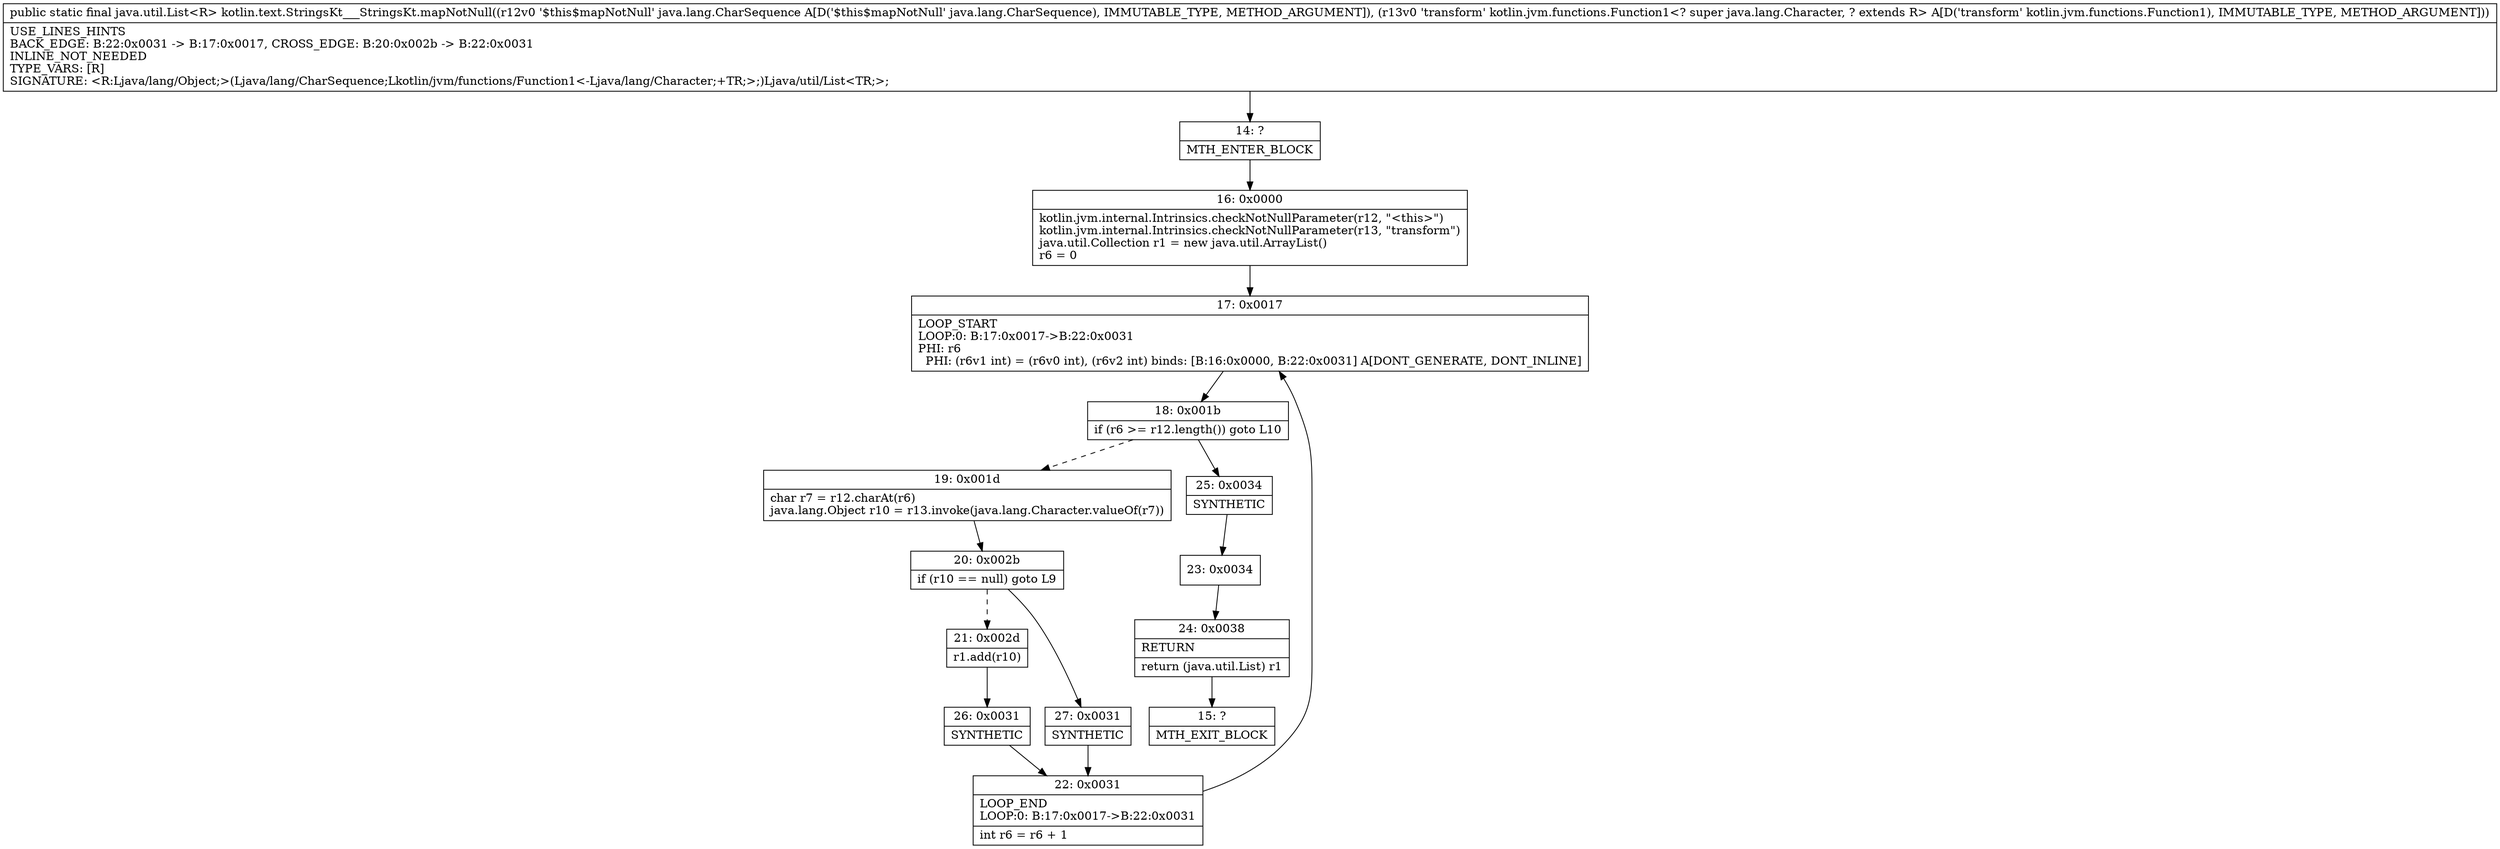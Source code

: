 digraph "CFG forkotlin.text.StringsKt___StringsKt.mapNotNull(Ljava\/lang\/CharSequence;Lkotlin\/jvm\/functions\/Function1;)Ljava\/util\/List;" {
Node_14 [shape=record,label="{14\:\ ?|MTH_ENTER_BLOCK\l}"];
Node_16 [shape=record,label="{16\:\ 0x0000|kotlin.jvm.internal.Intrinsics.checkNotNullParameter(r12, \"\<this\>\")\lkotlin.jvm.internal.Intrinsics.checkNotNullParameter(r13, \"transform\")\ljava.util.Collection r1 = new java.util.ArrayList()\lr6 = 0\l}"];
Node_17 [shape=record,label="{17\:\ 0x0017|LOOP_START\lLOOP:0: B:17:0x0017\-\>B:22:0x0031\lPHI: r6 \l  PHI: (r6v1 int) = (r6v0 int), (r6v2 int) binds: [B:16:0x0000, B:22:0x0031] A[DONT_GENERATE, DONT_INLINE]\l}"];
Node_18 [shape=record,label="{18\:\ 0x001b|if (r6 \>= r12.length()) goto L10\l}"];
Node_19 [shape=record,label="{19\:\ 0x001d|char r7 = r12.charAt(r6)\ljava.lang.Object r10 = r13.invoke(java.lang.Character.valueOf(r7))\l}"];
Node_20 [shape=record,label="{20\:\ 0x002b|if (r10 == null) goto L9\l}"];
Node_21 [shape=record,label="{21\:\ 0x002d|r1.add(r10)\l}"];
Node_26 [shape=record,label="{26\:\ 0x0031|SYNTHETIC\l}"];
Node_22 [shape=record,label="{22\:\ 0x0031|LOOP_END\lLOOP:0: B:17:0x0017\-\>B:22:0x0031\l|int r6 = r6 + 1\l}"];
Node_27 [shape=record,label="{27\:\ 0x0031|SYNTHETIC\l}"];
Node_25 [shape=record,label="{25\:\ 0x0034|SYNTHETIC\l}"];
Node_23 [shape=record,label="{23\:\ 0x0034}"];
Node_24 [shape=record,label="{24\:\ 0x0038|RETURN\l|return (java.util.List) r1\l}"];
Node_15 [shape=record,label="{15\:\ ?|MTH_EXIT_BLOCK\l}"];
MethodNode[shape=record,label="{public static final java.util.List\<R\> kotlin.text.StringsKt___StringsKt.mapNotNull((r12v0 '$this$mapNotNull' java.lang.CharSequence A[D('$this$mapNotNull' java.lang.CharSequence), IMMUTABLE_TYPE, METHOD_ARGUMENT]), (r13v0 'transform' kotlin.jvm.functions.Function1\<? super java.lang.Character, ? extends R\> A[D('transform' kotlin.jvm.functions.Function1), IMMUTABLE_TYPE, METHOD_ARGUMENT]))  | USE_LINES_HINTS\lBACK_EDGE: B:22:0x0031 \-\> B:17:0x0017, CROSS_EDGE: B:20:0x002b \-\> B:22:0x0031\lINLINE_NOT_NEEDED\lTYPE_VARS: [R]\lSIGNATURE: \<R:Ljava\/lang\/Object;\>(Ljava\/lang\/CharSequence;Lkotlin\/jvm\/functions\/Function1\<\-Ljava\/lang\/Character;+TR;\>;)Ljava\/util\/List\<TR;\>;\l}"];
MethodNode -> Node_14;Node_14 -> Node_16;
Node_16 -> Node_17;
Node_17 -> Node_18;
Node_18 -> Node_19[style=dashed];
Node_18 -> Node_25;
Node_19 -> Node_20;
Node_20 -> Node_21[style=dashed];
Node_20 -> Node_27;
Node_21 -> Node_26;
Node_26 -> Node_22;
Node_22 -> Node_17;
Node_27 -> Node_22;
Node_25 -> Node_23;
Node_23 -> Node_24;
Node_24 -> Node_15;
}

